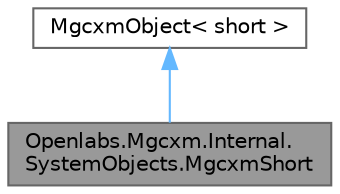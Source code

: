 digraph "Openlabs.Mgcxm.Internal.SystemObjects.MgcxmShort"
{
 // LATEX_PDF_SIZE
  bgcolor="transparent";
  edge [fontname=Helvetica,fontsize=10,labelfontname=Helvetica,labelfontsize=10];
  node [fontname=Helvetica,fontsize=10,shape=box,height=0.2,width=0.4];
  Node1 [id="Node000001",label="Openlabs.Mgcxm.Internal.\lSystemObjects.MgcxmShort",height=0.2,width=0.4,color="gray40", fillcolor="grey60", style="filled", fontcolor="black",tooltip=" "];
  Node2 -> Node1 [id="edge2_Node000001_Node000002",dir="back",color="steelblue1",style="solid",tooltip=" "];
  Node2 [id="Node000002",label="MgcxmObject\< short \>",height=0.2,width=0.4,color="gray40", fillcolor="white", style="filled",URL="$class_openlabs_1_1_mgcxm_1_1_internal_1_1_system_objects_1_1_mgcxm_object.html",tooltip=" "];
}
